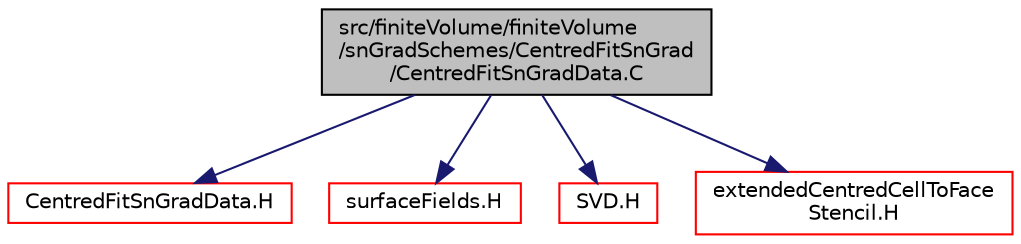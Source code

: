 digraph "src/finiteVolume/finiteVolume/snGradSchemes/CentredFitSnGrad/CentredFitSnGradData.C"
{
  bgcolor="transparent";
  edge [fontname="Helvetica",fontsize="10",labelfontname="Helvetica",labelfontsize="10"];
  node [fontname="Helvetica",fontsize="10",shape=record];
  Node1 [label="src/finiteVolume/finiteVolume\l/snGradSchemes/CentredFitSnGrad\l/CentredFitSnGradData.C",height=0.2,width=0.4,color="black", fillcolor="grey75", style="filled", fontcolor="black"];
  Node1 -> Node2 [color="midnightblue",fontsize="10",style="solid",fontname="Helvetica"];
  Node2 [label="CentredFitSnGradData.H",height=0.2,width=0.4,color="red",URL="$a05888.html"];
  Node1 -> Node3 [color="midnightblue",fontsize="10",style="solid",fontname="Helvetica"];
  Node3 [label="surfaceFields.H",height=0.2,width=0.4,color="red",URL="$a05729.html",tooltip="Foam::surfaceFields. "];
  Node1 -> Node4 [color="midnightblue",fontsize="10",style="solid",fontname="Helvetica"];
  Node4 [label="SVD.H",height=0.2,width=0.4,color="red",URL="$a08562.html"];
  Node1 -> Node5 [color="midnightblue",fontsize="10",style="solid",fontname="Helvetica"];
  Node5 [label="extendedCentredCellToFace\lStencil.H",height=0.2,width=0.4,color="red",URL="$a05952.html"];
}
